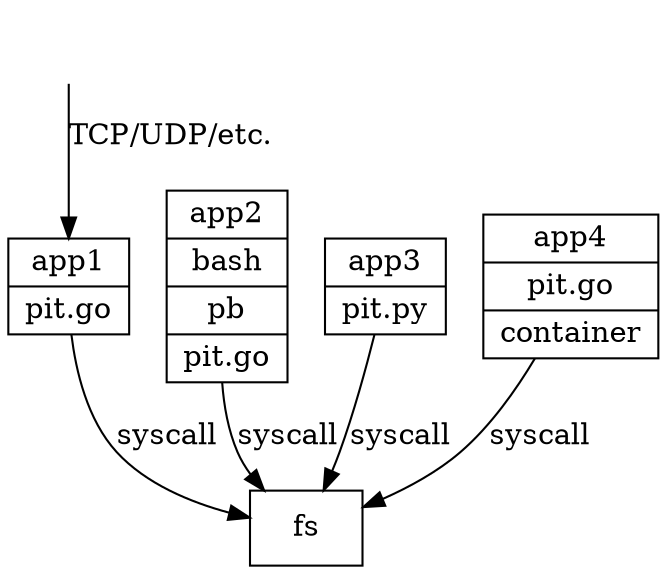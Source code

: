 digraph overview {
    // label=overview;
    // rankdir=LR;

    fs [shape=record];

    app1 [shape=record, label="{app1|pit.go}"];
    app1 -> fs [label=syscall];

    app2 [shape=record, label="{app2|bash|pb|pit.go}"];
    app2 -> fs [label=syscall];

    app3 [shape=record, label="{app3|pit.py}"];
    app3 -> fs [label=syscall];

    app4 [shape=record, label="{app4|pit.go|container}"];
    app4 -> fs [label=syscall];


    I [color=white, label=""];
    I -> app1 [label="TCP/UDP/etc."];
}
